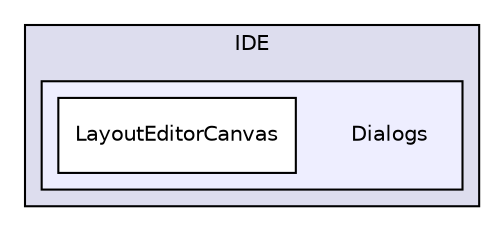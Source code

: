 digraph "Dialogs" {
  compound=true
  node [ fontsize="10", fontname="Helvetica"];
  edge [ labelfontsize="10", labelfontname="Helvetica"];
  subgraph clusterdir_5d9e789590af4f95678b31d48a716d1e {
    graph [ bgcolor="#ddddee", pencolor="black", label="IDE" fontname="Helvetica", fontsize="10", URL="dir_5d9e789590af4f95678b31d48a716d1e.html"]
  subgraph clusterdir_bcf6ec501aeeb9d3358543e670fbff9c {
    graph [ bgcolor="#eeeeff", pencolor="black", label="" URL="dir_bcf6ec501aeeb9d3358543e670fbff9c.html"];
    dir_bcf6ec501aeeb9d3358543e670fbff9c [shape=plaintext label="Dialogs"];
    dir_e6c6f3d005f33c5cf6a909a109d409b2 [shape=box label="LayoutEditorCanvas" color="black" fillcolor="white" style="filled" URL="dir_e6c6f3d005f33c5cf6a909a109d409b2.html"];
  }
  }
}
